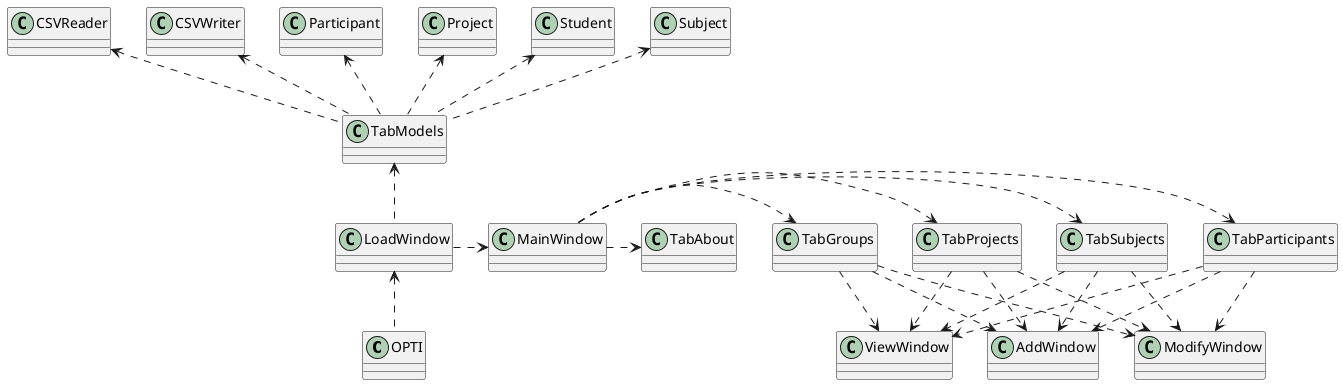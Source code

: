 '-----------------------------------
' UML concepts illustrated
' JMB 2014
'-----------------------------------
@startuml
'-----------------------------------
class OPTI{
	
}

class LoadWindow{
	
}

class MainWindow{
	
}

class TabAbout{
	
}

class TabGroups{
	
}

class TabParticipants{
	
}

class TabSubjects{
	
}

class ViewWindow{
}

class AddWindow{
}

class TabModels{

}

class CSVReader{
}

class CSVWriter{
}

class Participant{
}

class Project{
}

class Student{
}

class Subject{
}

class ModifyWindow{
}



MainWindow .right.> TabGroups
MainWindow .right.> TabParticipants
MainWindow .right.> TabSubjects
MainWindow .right.> TabProjects
MainWindow .right.> TabAbout
TabModels <.. LoadWindow
LoadWindow .right...> MainWindow
CSVReader <.. TabModels
CSVWriter <.. TabModels
Student <.. TabModels
Subject <.. TabModels
Participant <.. TabModels
Project <.. TabModels
OPTI .up.> LoadWindow
TabProjects ..> AddWindow
TabProjects ..> ViewWindow
TabProjects ..> ModifyWindow
TabGroups ..> AddWindow
TabGroups ..> ViewWindow
TabGroups ..> ModifyWindow
TabParticipants ..> AddWindow
TabParticipants ..> ViewWindow
TabParticipants ..> ModifyWindow
TabSubjects ..> AddWindow
TabSubjects ..> ViewWindow
TabSubjects ..> ModifyWindow
'-----------------------------------
@enduml
'-----------------------------------

